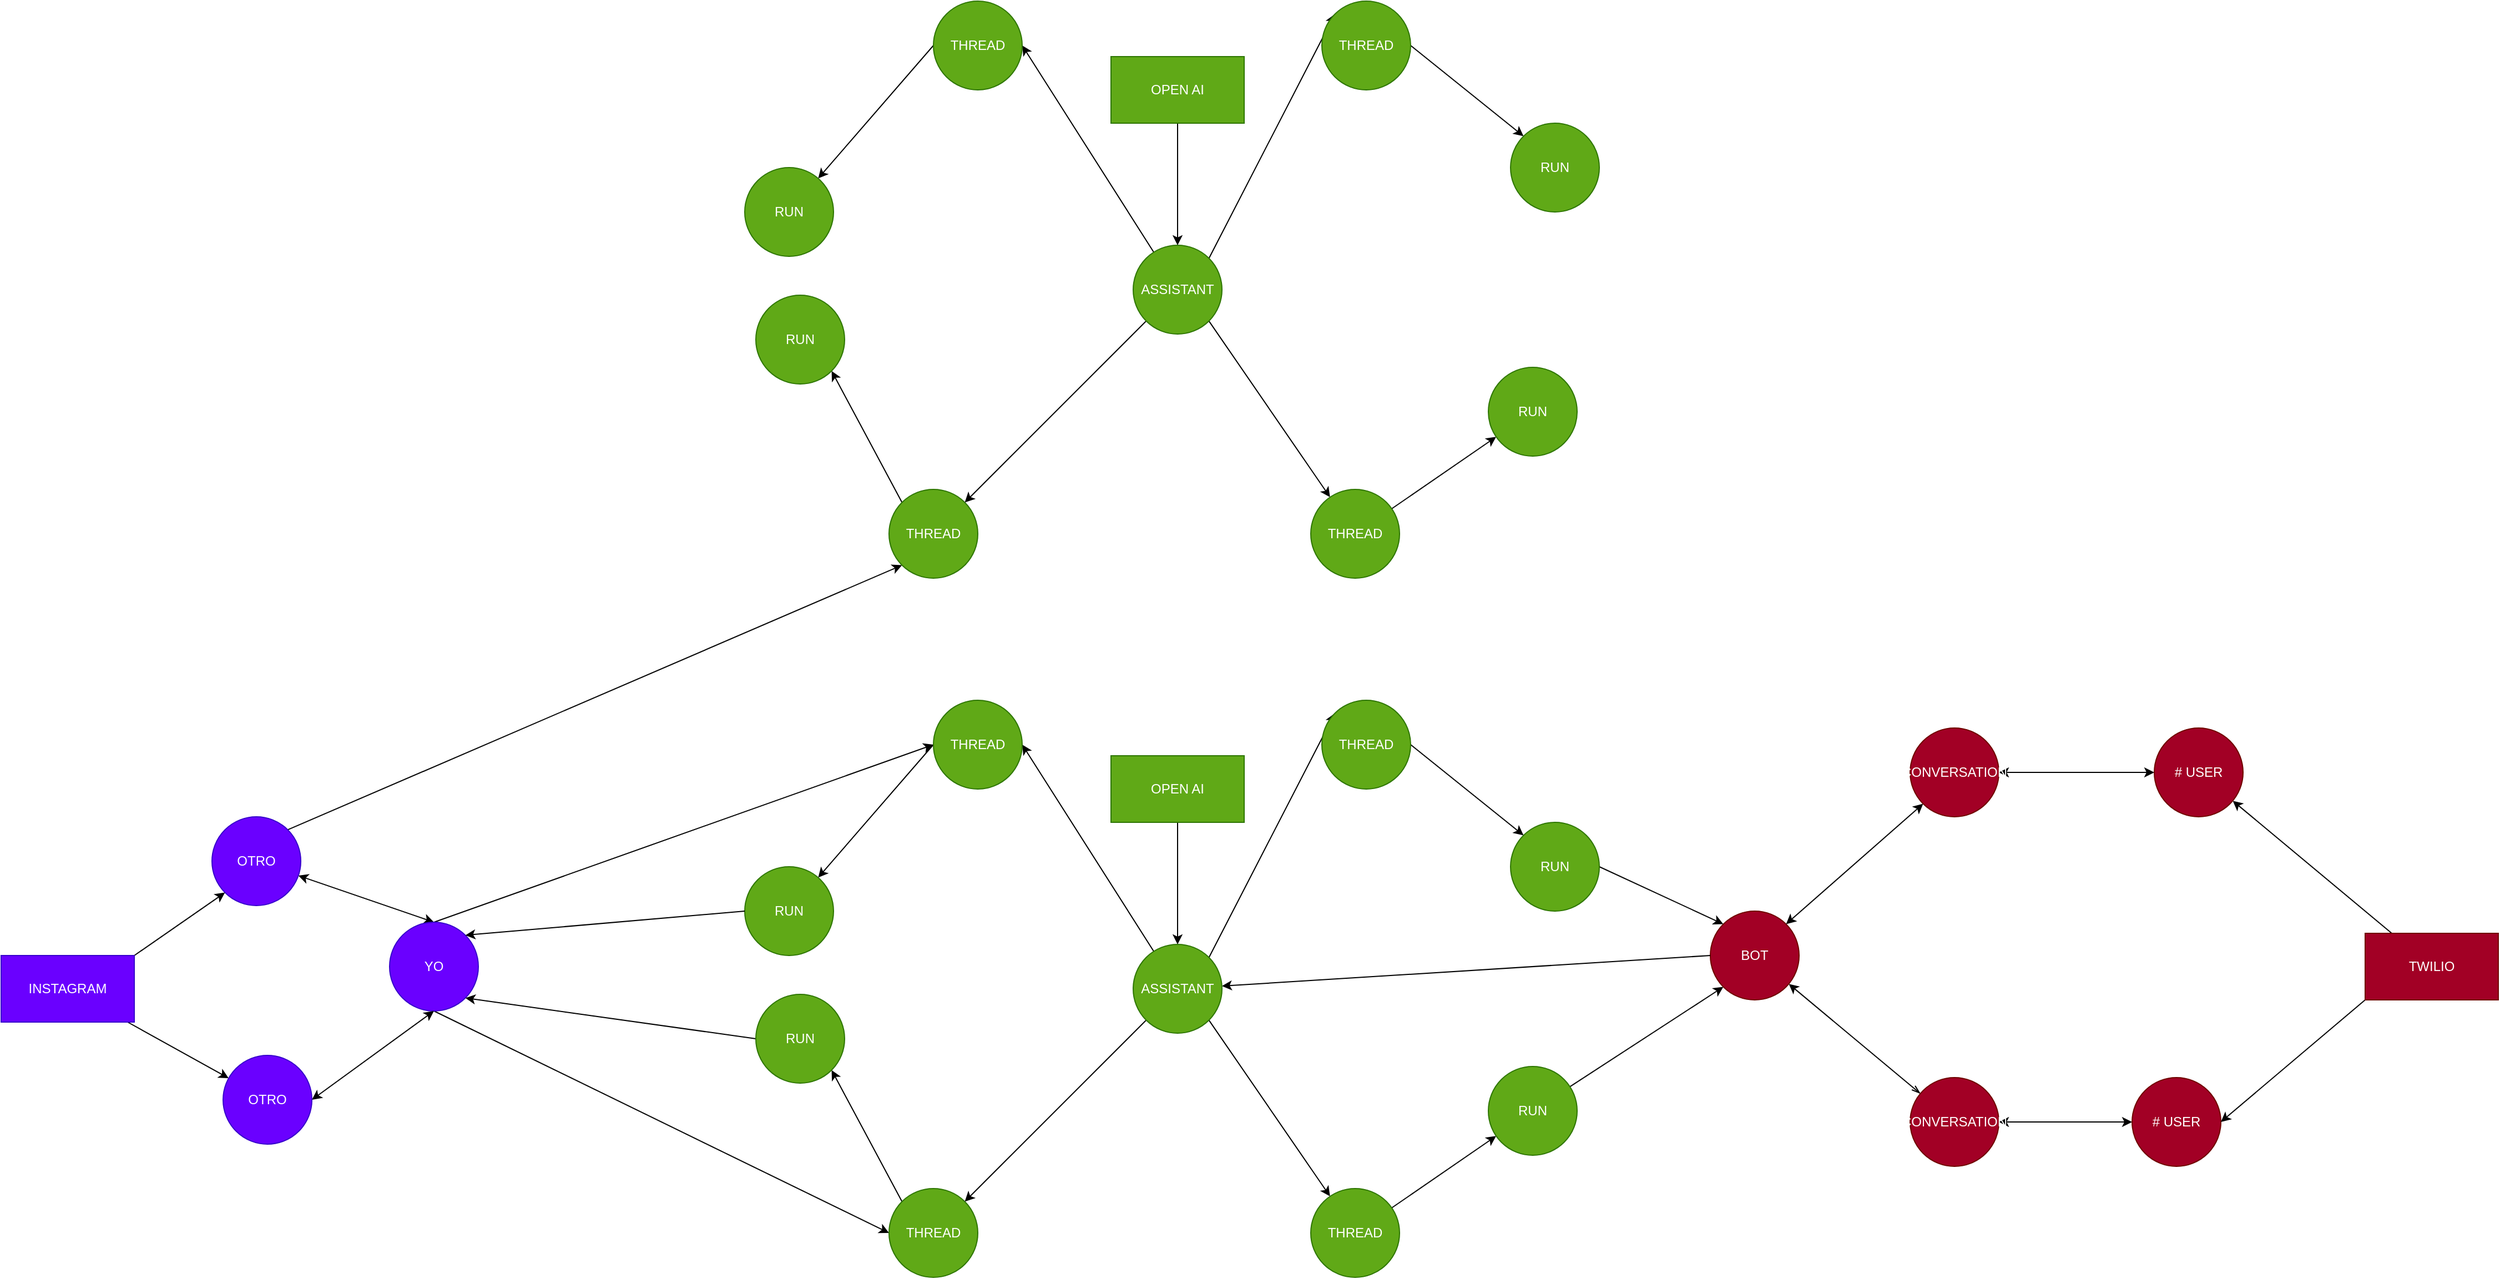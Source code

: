 <mxfile version="24.2.5" type="device">
  <diagram name="Page-1" id="_8NiefMfV4RYGq9iaD1M">
    <mxGraphModel dx="2806" dy="1576" grid="1" gridSize="10" guides="1" tooltips="1" connect="1" arrows="1" fold="1" page="1" pageScale="1" pageWidth="600" pageHeight="500" math="0" shadow="0">
      <root>
        <mxCell id="0" />
        <mxCell id="1" parent="0" />
        <mxCell id="dKxbJTT6dEQ2ZX9ViS5v-9" value="" style="rounded=0;orthogonalLoop=1;jettySize=auto;html=1;startArrow=classic;startFill=1;entryX=0.5;entryY=0;entryDx=0;entryDy=0;" parent="1" source="dKxbJTT6dEQ2ZX9ViS5v-6" target="dKxbJTT6dEQ2ZX9ViS5v-8" edge="1">
          <mxGeometry relative="1" as="geometry" />
        </mxCell>
        <mxCell id="78yGxHHy93aIBRpErm67-20" style="rounded=0;orthogonalLoop=1;jettySize=auto;html=1;exitX=1;exitY=0;exitDx=0;exitDy=0;entryX=0;entryY=1;entryDx=0;entryDy=0;" edge="1" parent="1" source="dKxbJTT6dEQ2ZX9ViS5v-6" target="78yGxHHy93aIBRpErm67-16">
          <mxGeometry relative="1" as="geometry" />
        </mxCell>
        <mxCell id="dKxbJTT6dEQ2ZX9ViS5v-6" value="OTRO" style="ellipse;whiteSpace=wrap;html=1;rounded=0;fillColor=#6a00ff;fontColor=#ffffff;strokeColor=#3700CC;" parent="1" vertex="1">
          <mxGeometry x="-600" y="405" width="80" height="80" as="geometry" />
        </mxCell>
        <mxCell id="dKxbJTT6dEQ2ZX9ViS5v-28" style="edgeStyle=none;rounded=0;orthogonalLoop=1;jettySize=auto;html=1;entryX=0;entryY=0.5;entryDx=0;entryDy=0;strokeColor=default;align=center;verticalAlign=middle;fontFamily=Helvetica;fontSize=11;fontColor=default;labelBackgroundColor=default;endArrow=classic;exitX=0.5;exitY=0;exitDx=0;exitDy=0;" parent="1" source="dKxbJTT6dEQ2ZX9ViS5v-8" target="dKxbJTT6dEQ2ZX9ViS5v-37" edge="1">
          <mxGeometry relative="1" as="geometry" />
        </mxCell>
        <mxCell id="dKxbJTT6dEQ2ZX9ViS5v-60" style="edgeStyle=none;rounded=0;orthogonalLoop=1;jettySize=auto;html=1;exitX=0.5;exitY=1;exitDx=0;exitDy=0;entryX=0;entryY=0.5;entryDx=0;entryDy=0;strokeColor=default;align=center;verticalAlign=middle;fontFamily=Helvetica;fontSize=11;fontColor=default;labelBackgroundColor=default;endArrow=classic;" parent="1" source="dKxbJTT6dEQ2ZX9ViS5v-8" target="dKxbJTT6dEQ2ZX9ViS5v-47" edge="1">
          <mxGeometry relative="1" as="geometry" />
        </mxCell>
        <mxCell id="dKxbJTT6dEQ2ZX9ViS5v-8" value="YO" style="ellipse;whiteSpace=wrap;html=1;rounded=0;fillColor=#6a00ff;fontColor=#ffffff;strokeColor=#3700CC;" parent="1" vertex="1">
          <mxGeometry x="-440" y="500" width="80" height="80" as="geometry" />
        </mxCell>
        <mxCell id="dKxbJTT6dEQ2ZX9ViS5v-13" value="" style="rounded=0;orthogonalLoop=1;jettySize=auto;html=1;exitX=1;exitY=1;exitDx=0;exitDy=0;" parent="1" source="dKxbJTT6dEQ2ZX9ViS5v-36" target="dKxbJTT6dEQ2ZX9ViS5v-12" edge="1">
          <mxGeometry relative="1" as="geometry">
            <mxPoint x="400" y="670" as="sourcePoint" />
          </mxGeometry>
        </mxCell>
        <mxCell id="dKxbJTT6dEQ2ZX9ViS5v-15" value="" style="rounded=0;orthogonalLoop=1;jettySize=auto;html=1;" parent="1" source="dKxbJTT6dEQ2ZX9ViS5v-12" target="dKxbJTT6dEQ2ZX9ViS5v-14" edge="1">
          <mxGeometry relative="1" as="geometry" />
        </mxCell>
        <mxCell id="dKxbJTT6dEQ2ZX9ViS5v-30" value="" style="edgeStyle=none;rounded=0;orthogonalLoop=1;jettySize=auto;html=1;strokeColor=default;align=center;verticalAlign=middle;fontFamily=Helvetica;fontSize=11;fontColor=default;labelBackgroundColor=default;endArrow=classic;exitX=0;exitY=0;exitDx=0;exitDy=0;entryX=1;entryY=1;entryDx=0;entryDy=0;" parent="1" source="dKxbJTT6dEQ2ZX9ViS5v-47" target="dKxbJTT6dEQ2ZX9ViS5v-29" edge="1">
          <mxGeometry relative="1" as="geometry" />
        </mxCell>
        <mxCell id="dKxbJTT6dEQ2ZX9ViS5v-12" value="THREAD" style="ellipse;whiteSpace=wrap;html=1;rounded=0;fillColor=#60a917;fontColor=#ffffff;strokeColor=#2D7600;" parent="1" vertex="1">
          <mxGeometry x="390" y="740" width="80" height="80" as="geometry" />
        </mxCell>
        <mxCell id="dKxbJTT6dEQ2ZX9ViS5v-27" style="edgeStyle=none;rounded=0;orthogonalLoop=1;jettySize=auto;html=1;entryX=0;entryY=1;entryDx=0;entryDy=0;strokeColor=default;align=center;verticalAlign=middle;fontFamily=Helvetica;fontSize=11;fontColor=default;labelBackgroundColor=default;endArrow=classic;" parent="1" source="dKxbJTT6dEQ2ZX9ViS5v-14" target="dKxbJTT6dEQ2ZX9ViS5v-20" edge="1">
          <mxGeometry relative="1" as="geometry" />
        </mxCell>
        <mxCell id="dKxbJTT6dEQ2ZX9ViS5v-14" value="RUN" style="ellipse;whiteSpace=wrap;html=1;rounded=0;fillColor=#60a917;fontColor=#ffffff;strokeColor=#2D7600;" parent="1" vertex="1">
          <mxGeometry x="550" y="630" width="80" height="80" as="geometry" />
        </mxCell>
        <mxCell id="dKxbJTT6dEQ2ZX9ViS5v-19" value="" style="edgeStyle=orthogonalEdgeStyle;rounded=0;orthogonalLoop=1;jettySize=auto;html=1;startArrow=classic;startFill=1;" parent="1" source="dKxbJTT6dEQ2ZX9ViS5v-16" target="dKxbJTT6dEQ2ZX9ViS5v-18" edge="1">
          <mxGeometry relative="1" as="geometry" />
        </mxCell>
        <mxCell id="dKxbJTT6dEQ2ZX9ViS5v-16" value="# USER" style="ellipse;whiteSpace=wrap;html=1;rounded=0;fillColor=#a20025;fontColor=#ffffff;strokeColor=#6F0000;" parent="1" vertex="1">
          <mxGeometry x="1130" y="640" width="80" height="80" as="geometry" />
        </mxCell>
        <mxCell id="dKxbJTT6dEQ2ZX9ViS5v-21" value="" style="rounded=0;orthogonalLoop=1;jettySize=auto;html=1;strokeColor=default;startArrow=openThin;startFill=0;" parent="1" source="dKxbJTT6dEQ2ZX9ViS5v-18" target="dKxbJTT6dEQ2ZX9ViS5v-20" edge="1">
          <mxGeometry relative="1" as="geometry" />
        </mxCell>
        <mxCell id="dKxbJTT6dEQ2ZX9ViS5v-18" value="CONVERSATION" style="ellipse;whiteSpace=wrap;html=1;rounded=0;fillColor=#a20025;fontColor=#ffffff;strokeColor=#6F0000;" parent="1" vertex="1">
          <mxGeometry x="930" y="640" width="80" height="80" as="geometry" />
        </mxCell>
        <mxCell id="dKxbJTT6dEQ2ZX9ViS5v-20" value="BOT" style="ellipse;whiteSpace=wrap;html=1;rounded=0;fillColor=#a20025;fontColor=#ffffff;strokeColor=#6F0000;" parent="1" vertex="1">
          <mxGeometry x="750" y="490" width="80" height="80" as="geometry" />
        </mxCell>
        <mxCell id="dKxbJTT6dEQ2ZX9ViS5v-26" style="edgeStyle=none;rounded=0;orthogonalLoop=1;jettySize=auto;html=1;exitX=0;exitY=0.5;exitDx=0;exitDy=0;strokeColor=default;align=center;verticalAlign=middle;fontFamily=Helvetica;fontSize=11;fontColor=default;labelBackgroundColor=default;endArrow=classic;" parent="1" source="dKxbJTT6dEQ2ZX9ViS5v-20" target="dKxbJTT6dEQ2ZX9ViS5v-36" edge="1">
          <mxGeometry relative="1" as="geometry">
            <mxPoint x="438.48" y="620.64" as="targetPoint" />
          </mxGeometry>
        </mxCell>
        <mxCell id="dKxbJTT6dEQ2ZX9ViS5v-46" style="edgeStyle=none;rounded=0;orthogonalLoop=1;jettySize=auto;html=1;exitX=0;exitY=0.5;exitDx=0;exitDy=0;entryX=1;entryY=1;entryDx=0;entryDy=0;strokeColor=default;align=center;verticalAlign=middle;fontFamily=Helvetica;fontSize=11;fontColor=default;labelBackgroundColor=default;endArrow=classic;" parent="1" source="dKxbJTT6dEQ2ZX9ViS5v-29" target="dKxbJTT6dEQ2ZX9ViS5v-8" edge="1">
          <mxGeometry relative="1" as="geometry" />
        </mxCell>
        <mxCell id="dKxbJTT6dEQ2ZX9ViS5v-29" value="RUN" style="ellipse;whiteSpace=wrap;html=1;rounded=0;fillColor=#60a917;fontColor=#ffffff;strokeColor=#2D7600;" parent="1" vertex="1">
          <mxGeometry x="-110" y="565" width="80" height="80" as="geometry" />
        </mxCell>
        <mxCell id="dKxbJTT6dEQ2ZX9ViS5v-33" value="" style="rounded=0;orthogonalLoop=1;jettySize=auto;html=1;" parent="1" source="dKxbJTT6dEQ2ZX9ViS5v-34" target="dKxbJTT6dEQ2ZX9ViS5v-36" edge="1">
          <mxGeometry relative="1" as="geometry" />
        </mxCell>
        <mxCell id="dKxbJTT6dEQ2ZX9ViS5v-34" value="OPEN AI" style="rounded=0;whiteSpace=wrap;html=1;fillColor=#60a917;fontColor=#ffffff;strokeColor=#2D7600;" parent="1" vertex="1">
          <mxGeometry x="210" y="350" width="120" height="60" as="geometry" />
        </mxCell>
        <mxCell id="dKxbJTT6dEQ2ZX9ViS5v-35" value="" style="rounded=0;orthogonalLoop=1;jettySize=auto;html=1;entryX=1;entryY=0.5;entryDx=0;entryDy=0;" parent="1" source="dKxbJTT6dEQ2ZX9ViS5v-36" target="dKxbJTT6dEQ2ZX9ViS5v-37" edge="1">
          <mxGeometry relative="1" as="geometry" />
        </mxCell>
        <mxCell id="dKxbJTT6dEQ2ZX9ViS5v-48" style="edgeStyle=none;rounded=0;orthogonalLoop=1;jettySize=auto;html=1;exitX=0;exitY=1;exitDx=0;exitDy=0;entryX=1;entryY=0;entryDx=0;entryDy=0;strokeColor=default;align=center;verticalAlign=middle;fontFamily=Helvetica;fontSize=11;fontColor=default;labelBackgroundColor=default;endArrow=classic;" parent="1" source="dKxbJTT6dEQ2ZX9ViS5v-36" target="dKxbJTT6dEQ2ZX9ViS5v-47" edge="1">
          <mxGeometry relative="1" as="geometry" />
        </mxCell>
        <mxCell id="dKxbJTT6dEQ2ZX9ViS5v-56" style="edgeStyle=none;rounded=0;orthogonalLoop=1;jettySize=auto;html=1;exitX=1;exitY=0;exitDx=0;exitDy=0;entryX=0;entryY=0;entryDx=0;entryDy=0;strokeColor=default;align=center;verticalAlign=middle;fontFamily=Helvetica;fontSize=11;fontColor=default;labelBackgroundColor=default;endArrow=classic;" parent="1" source="dKxbJTT6dEQ2ZX9ViS5v-36" target="dKxbJTT6dEQ2ZX9ViS5v-55" edge="1">
          <mxGeometry relative="1" as="geometry" />
        </mxCell>
        <mxCell id="dKxbJTT6dEQ2ZX9ViS5v-36" value="ASSISTANT" style="ellipse;whiteSpace=wrap;html=1;rounded=0;fillColor=#60a917;fontColor=#ffffff;strokeColor=#2D7600;" parent="1" vertex="1">
          <mxGeometry x="230" y="520" width="80" height="80" as="geometry" />
        </mxCell>
        <mxCell id="dKxbJTT6dEQ2ZX9ViS5v-43" style="edgeStyle=none;rounded=0;orthogonalLoop=1;jettySize=auto;html=1;exitX=0;exitY=0.5;exitDx=0;exitDy=0;strokeColor=default;align=center;verticalAlign=middle;fontFamily=Helvetica;fontSize=11;fontColor=default;labelBackgroundColor=default;endArrow=classic;" parent="1" source="dKxbJTT6dEQ2ZX9ViS5v-37" target="dKxbJTT6dEQ2ZX9ViS5v-44" edge="1">
          <mxGeometry relative="1" as="geometry" />
        </mxCell>
        <mxCell id="dKxbJTT6dEQ2ZX9ViS5v-37" value="THREAD" style="ellipse;whiteSpace=wrap;html=1;rounded=0;fillColor=#60a917;fontColor=#ffffff;strokeColor=#2D7600;" parent="1" vertex="1">
          <mxGeometry x="50" y="300" width="80" height="80" as="geometry" />
        </mxCell>
        <mxCell id="dKxbJTT6dEQ2ZX9ViS5v-39" value="" style="rounded=0;orthogonalLoop=1;jettySize=auto;html=1;" parent="1" source="dKxbJTT6dEQ2ZX9ViS5v-40" target="dKxbJTT6dEQ2ZX9ViS5v-41" edge="1">
          <mxGeometry relative="1" as="geometry" />
        </mxCell>
        <mxCell id="dKxbJTT6dEQ2ZX9ViS5v-61" style="edgeStyle=none;rounded=0;orthogonalLoop=1;jettySize=auto;html=1;exitX=1;exitY=0;exitDx=0;exitDy=0;entryX=0;entryY=1;entryDx=0;entryDy=0;strokeColor=default;align=center;verticalAlign=middle;fontFamily=Helvetica;fontSize=11;fontColor=default;labelBackgroundColor=default;endArrow=classic;" parent="1" source="dKxbJTT6dEQ2ZX9ViS5v-40" target="dKxbJTT6dEQ2ZX9ViS5v-6" edge="1">
          <mxGeometry relative="1" as="geometry" />
        </mxCell>
        <mxCell id="dKxbJTT6dEQ2ZX9ViS5v-40" value="INSTAGRAM" style="rounded=0;whiteSpace=wrap;html=1;fillColor=#6a00ff;fontColor=#ffffff;strokeColor=#3700CC;" parent="1" vertex="1">
          <mxGeometry x="-790" y="530" width="120" height="60" as="geometry" />
        </mxCell>
        <mxCell id="dKxbJTT6dEQ2ZX9ViS5v-42" style="edgeStyle=none;rounded=0;orthogonalLoop=1;jettySize=auto;html=1;exitX=1;exitY=0.5;exitDx=0;exitDy=0;strokeColor=default;align=center;verticalAlign=middle;fontFamily=Helvetica;fontSize=11;fontColor=default;labelBackgroundColor=default;endArrow=classic;startArrow=classic;startFill=1;entryX=0.5;entryY=1;entryDx=0;entryDy=0;" parent="1" source="dKxbJTT6dEQ2ZX9ViS5v-41" target="dKxbJTT6dEQ2ZX9ViS5v-8" edge="1">
          <mxGeometry relative="1" as="geometry" />
        </mxCell>
        <mxCell id="dKxbJTT6dEQ2ZX9ViS5v-41" value="OTRO" style="ellipse;whiteSpace=wrap;html=1;rounded=0;fillColor=#6a00ff;fontColor=#ffffff;strokeColor=#3700CC;" parent="1" vertex="1">
          <mxGeometry x="-590" y="620" width="80" height="80" as="geometry" />
        </mxCell>
        <mxCell id="dKxbJTT6dEQ2ZX9ViS5v-44" value="RUN" style="ellipse;whiteSpace=wrap;html=1;rounded=0;fillColor=#60a917;fontColor=#ffffff;strokeColor=#2D7600;" parent="1" vertex="1">
          <mxGeometry x="-120" y="450" width="80" height="80" as="geometry" />
        </mxCell>
        <mxCell id="dKxbJTT6dEQ2ZX9ViS5v-45" style="edgeStyle=none;rounded=0;orthogonalLoop=1;jettySize=auto;html=1;exitX=0;exitY=0.5;exitDx=0;exitDy=0;entryX=1;entryY=0;entryDx=0;entryDy=0;strokeColor=default;align=center;verticalAlign=middle;fontFamily=Helvetica;fontSize=11;fontColor=default;labelBackgroundColor=default;endArrow=classic;" parent="1" source="dKxbJTT6dEQ2ZX9ViS5v-44" target="dKxbJTT6dEQ2ZX9ViS5v-8" edge="1">
          <mxGeometry relative="1" as="geometry" />
        </mxCell>
        <mxCell id="dKxbJTT6dEQ2ZX9ViS5v-47" value="THREAD" style="ellipse;whiteSpace=wrap;html=1;rounded=0;fillColor=#60a917;fontColor=#ffffff;strokeColor=#2D7600;" parent="1" vertex="1">
          <mxGeometry x="10" y="740" width="80" height="80" as="geometry" />
        </mxCell>
        <mxCell id="dKxbJTT6dEQ2ZX9ViS5v-49" value="" style="rounded=0;orthogonalLoop=1;jettySize=auto;html=1;" parent="1" source="dKxbJTT6dEQ2ZX9ViS5v-50" target="dKxbJTT6dEQ2ZX9ViS5v-52" edge="1">
          <mxGeometry relative="1" as="geometry" />
        </mxCell>
        <mxCell id="dKxbJTT6dEQ2ZX9ViS5v-62" style="edgeStyle=none;rounded=0;orthogonalLoop=1;jettySize=auto;html=1;exitX=0;exitY=1;exitDx=0;exitDy=0;entryX=1;entryY=0.5;entryDx=0;entryDy=0;strokeColor=default;align=center;verticalAlign=middle;fontFamily=Helvetica;fontSize=11;fontColor=default;labelBackgroundColor=default;endArrow=classic;" parent="1" source="dKxbJTT6dEQ2ZX9ViS5v-50" target="dKxbJTT6dEQ2ZX9ViS5v-16" edge="1">
          <mxGeometry relative="1" as="geometry" />
        </mxCell>
        <mxCell id="dKxbJTT6dEQ2ZX9ViS5v-50" value="TWILIO" style="rounded=0;whiteSpace=wrap;html=1;fillColor=#a20025;fontColor=#ffffff;strokeColor=#6F0000;" parent="1" vertex="1">
          <mxGeometry x="1340" y="510" width="120" height="60" as="geometry" />
        </mxCell>
        <mxCell id="dKxbJTT6dEQ2ZX9ViS5v-51" value="" style="edgeStyle=orthogonalEdgeStyle;rounded=0;orthogonalLoop=1;jettySize=auto;html=1;startArrow=classic;startFill=1;" parent="1" source="dKxbJTT6dEQ2ZX9ViS5v-52" target="dKxbJTT6dEQ2ZX9ViS5v-53" edge="1">
          <mxGeometry relative="1" as="geometry" />
        </mxCell>
        <mxCell id="dKxbJTT6dEQ2ZX9ViS5v-52" value="# USER" style="ellipse;whiteSpace=wrap;html=1;rounded=0;fillColor=#a20025;fontColor=#ffffff;strokeColor=#6F0000;" parent="1" vertex="1">
          <mxGeometry x="1150" y="325" width="80" height="80" as="geometry" />
        </mxCell>
        <mxCell id="dKxbJTT6dEQ2ZX9ViS5v-54" style="edgeStyle=none;rounded=0;orthogonalLoop=1;jettySize=auto;html=1;exitX=0;exitY=1;exitDx=0;exitDy=0;entryX=1;entryY=0;entryDx=0;entryDy=0;strokeColor=default;align=center;verticalAlign=middle;fontFamily=Helvetica;fontSize=11;fontColor=default;labelBackgroundColor=default;endArrow=classic;startArrow=classic;startFill=1;" parent="1" source="dKxbJTT6dEQ2ZX9ViS5v-53" target="dKxbJTT6dEQ2ZX9ViS5v-20" edge="1">
          <mxGeometry relative="1" as="geometry" />
        </mxCell>
        <mxCell id="dKxbJTT6dEQ2ZX9ViS5v-53" value="CONVERSATION" style="ellipse;whiteSpace=wrap;html=1;rounded=0;fillColor=#a20025;fontColor=#ffffff;strokeColor=#6F0000;" parent="1" vertex="1">
          <mxGeometry x="930" y="325" width="80" height="80" as="geometry" />
        </mxCell>
        <mxCell id="dKxbJTT6dEQ2ZX9ViS5v-58" style="edgeStyle=none;rounded=0;orthogonalLoop=1;jettySize=auto;html=1;exitX=1;exitY=0.5;exitDx=0;exitDy=0;entryX=0;entryY=0;entryDx=0;entryDy=0;strokeColor=default;align=center;verticalAlign=middle;fontFamily=Helvetica;fontSize=11;fontColor=default;labelBackgroundColor=default;endArrow=classic;" parent="1" source="dKxbJTT6dEQ2ZX9ViS5v-55" target="dKxbJTT6dEQ2ZX9ViS5v-57" edge="1">
          <mxGeometry relative="1" as="geometry" />
        </mxCell>
        <mxCell id="dKxbJTT6dEQ2ZX9ViS5v-55" value="THREAD" style="ellipse;whiteSpace=wrap;html=1;rounded=0;fillColor=#60a917;fontColor=#ffffff;strokeColor=#2D7600;" parent="1" vertex="1">
          <mxGeometry x="400" y="300" width="80" height="80" as="geometry" />
        </mxCell>
        <mxCell id="dKxbJTT6dEQ2ZX9ViS5v-59" style="edgeStyle=none;rounded=0;orthogonalLoop=1;jettySize=auto;html=1;exitX=1;exitY=0.5;exitDx=0;exitDy=0;entryX=0;entryY=0;entryDx=0;entryDy=0;strokeColor=default;align=center;verticalAlign=middle;fontFamily=Helvetica;fontSize=11;fontColor=default;labelBackgroundColor=default;endArrow=classic;" parent="1" source="dKxbJTT6dEQ2ZX9ViS5v-57" target="dKxbJTT6dEQ2ZX9ViS5v-20" edge="1">
          <mxGeometry relative="1" as="geometry" />
        </mxCell>
        <mxCell id="dKxbJTT6dEQ2ZX9ViS5v-57" value="RUN" style="ellipse;whiteSpace=wrap;html=1;rounded=0;fillColor=#60a917;fontColor=#ffffff;strokeColor=#2D7600;" parent="1" vertex="1">
          <mxGeometry x="570" y="410" width="80" height="80" as="geometry" />
        </mxCell>
        <mxCell id="78yGxHHy93aIBRpErm67-1" value="" style="rounded=0;orthogonalLoop=1;jettySize=auto;html=1;exitX=1;exitY=1;exitDx=0;exitDy=0;" edge="1" parent="1" source="78yGxHHy93aIBRpErm67-12" target="78yGxHHy93aIBRpErm67-4">
          <mxGeometry relative="1" as="geometry">
            <mxPoint x="400" y="40" as="sourcePoint" />
          </mxGeometry>
        </mxCell>
        <mxCell id="78yGxHHy93aIBRpErm67-2" value="" style="rounded=0;orthogonalLoop=1;jettySize=auto;html=1;" edge="1" parent="1" source="78yGxHHy93aIBRpErm67-4" target="78yGxHHy93aIBRpErm67-5">
          <mxGeometry relative="1" as="geometry" />
        </mxCell>
        <mxCell id="78yGxHHy93aIBRpErm67-3" value="" style="edgeStyle=none;rounded=0;orthogonalLoop=1;jettySize=auto;html=1;strokeColor=default;align=center;verticalAlign=middle;fontFamily=Helvetica;fontSize=11;fontColor=default;labelBackgroundColor=default;endArrow=classic;exitX=0;exitY=0;exitDx=0;exitDy=0;entryX=1;entryY=1;entryDx=0;entryDy=0;" edge="1" parent="1" source="78yGxHHy93aIBRpErm67-16" target="78yGxHHy93aIBRpErm67-6">
          <mxGeometry relative="1" as="geometry" />
        </mxCell>
        <mxCell id="78yGxHHy93aIBRpErm67-4" value="THREAD" style="ellipse;whiteSpace=wrap;html=1;rounded=0;fillColor=#60a917;fontColor=#ffffff;strokeColor=#2D7600;" vertex="1" parent="1">
          <mxGeometry x="390" y="110" width="80" height="80" as="geometry" />
        </mxCell>
        <mxCell id="78yGxHHy93aIBRpErm67-5" value="RUN" style="ellipse;whiteSpace=wrap;html=1;rounded=0;fillColor=#60a917;fontColor=#ffffff;strokeColor=#2D7600;" vertex="1" parent="1">
          <mxGeometry x="550" width="80" height="80" as="geometry" />
        </mxCell>
        <mxCell id="78yGxHHy93aIBRpErm67-6" value="RUN" style="ellipse;whiteSpace=wrap;html=1;rounded=0;fillColor=#60a917;fontColor=#ffffff;strokeColor=#2D7600;" vertex="1" parent="1">
          <mxGeometry x="-110" y="-65" width="80" height="80" as="geometry" />
        </mxCell>
        <mxCell id="78yGxHHy93aIBRpErm67-7" value="" style="rounded=0;orthogonalLoop=1;jettySize=auto;html=1;" edge="1" parent="1" source="78yGxHHy93aIBRpErm67-8" target="78yGxHHy93aIBRpErm67-12">
          <mxGeometry relative="1" as="geometry" />
        </mxCell>
        <mxCell id="78yGxHHy93aIBRpErm67-8" value="OPEN AI" style="rounded=0;whiteSpace=wrap;html=1;fillColor=#60a917;fontColor=#ffffff;strokeColor=#2D7600;" vertex="1" parent="1">
          <mxGeometry x="210" y="-280" width="120" height="60" as="geometry" />
        </mxCell>
        <mxCell id="78yGxHHy93aIBRpErm67-9" value="" style="rounded=0;orthogonalLoop=1;jettySize=auto;html=1;entryX=1;entryY=0.5;entryDx=0;entryDy=0;" edge="1" parent="1" source="78yGxHHy93aIBRpErm67-12" target="78yGxHHy93aIBRpErm67-14">
          <mxGeometry relative="1" as="geometry" />
        </mxCell>
        <mxCell id="78yGxHHy93aIBRpErm67-10" style="edgeStyle=none;rounded=0;orthogonalLoop=1;jettySize=auto;html=1;exitX=0;exitY=1;exitDx=0;exitDy=0;entryX=1;entryY=0;entryDx=0;entryDy=0;strokeColor=default;align=center;verticalAlign=middle;fontFamily=Helvetica;fontSize=11;fontColor=default;labelBackgroundColor=default;endArrow=classic;" edge="1" parent="1" source="78yGxHHy93aIBRpErm67-12" target="78yGxHHy93aIBRpErm67-16">
          <mxGeometry relative="1" as="geometry" />
        </mxCell>
        <mxCell id="78yGxHHy93aIBRpErm67-11" style="edgeStyle=none;rounded=0;orthogonalLoop=1;jettySize=auto;html=1;exitX=1;exitY=0;exitDx=0;exitDy=0;entryX=0;entryY=0;entryDx=0;entryDy=0;strokeColor=default;align=center;verticalAlign=middle;fontFamily=Helvetica;fontSize=11;fontColor=default;labelBackgroundColor=default;endArrow=classic;" edge="1" parent="1" source="78yGxHHy93aIBRpErm67-12" target="78yGxHHy93aIBRpErm67-18">
          <mxGeometry relative="1" as="geometry" />
        </mxCell>
        <mxCell id="78yGxHHy93aIBRpErm67-12" value="ASSISTANT" style="ellipse;whiteSpace=wrap;html=1;rounded=0;fillColor=#60a917;fontColor=#ffffff;strokeColor=#2D7600;" vertex="1" parent="1">
          <mxGeometry x="230" y="-110" width="80" height="80" as="geometry" />
        </mxCell>
        <mxCell id="78yGxHHy93aIBRpErm67-13" style="edgeStyle=none;rounded=0;orthogonalLoop=1;jettySize=auto;html=1;exitX=0;exitY=0.5;exitDx=0;exitDy=0;strokeColor=default;align=center;verticalAlign=middle;fontFamily=Helvetica;fontSize=11;fontColor=default;labelBackgroundColor=default;endArrow=classic;" edge="1" parent="1" source="78yGxHHy93aIBRpErm67-14" target="78yGxHHy93aIBRpErm67-15">
          <mxGeometry relative="1" as="geometry" />
        </mxCell>
        <mxCell id="78yGxHHy93aIBRpErm67-14" value="THREAD" style="ellipse;whiteSpace=wrap;html=1;rounded=0;fillColor=#60a917;fontColor=#ffffff;strokeColor=#2D7600;" vertex="1" parent="1">
          <mxGeometry x="50" y="-330" width="80" height="80" as="geometry" />
        </mxCell>
        <mxCell id="78yGxHHy93aIBRpErm67-15" value="RUN" style="ellipse;whiteSpace=wrap;html=1;rounded=0;fillColor=#60a917;fontColor=#ffffff;strokeColor=#2D7600;" vertex="1" parent="1">
          <mxGeometry x="-120" y="-180" width="80" height="80" as="geometry" />
        </mxCell>
        <mxCell id="78yGxHHy93aIBRpErm67-16" value="THREAD" style="ellipse;whiteSpace=wrap;html=1;rounded=0;fillColor=#60a917;fontColor=#ffffff;strokeColor=#2D7600;" vertex="1" parent="1">
          <mxGeometry x="10" y="110" width="80" height="80" as="geometry" />
        </mxCell>
        <mxCell id="78yGxHHy93aIBRpErm67-17" style="edgeStyle=none;rounded=0;orthogonalLoop=1;jettySize=auto;html=1;exitX=1;exitY=0.5;exitDx=0;exitDy=0;entryX=0;entryY=0;entryDx=0;entryDy=0;strokeColor=default;align=center;verticalAlign=middle;fontFamily=Helvetica;fontSize=11;fontColor=default;labelBackgroundColor=default;endArrow=classic;" edge="1" parent="1" source="78yGxHHy93aIBRpErm67-18" target="78yGxHHy93aIBRpErm67-19">
          <mxGeometry relative="1" as="geometry" />
        </mxCell>
        <mxCell id="78yGxHHy93aIBRpErm67-18" value="THREAD" style="ellipse;whiteSpace=wrap;html=1;rounded=0;fillColor=#60a917;fontColor=#ffffff;strokeColor=#2D7600;" vertex="1" parent="1">
          <mxGeometry x="400" y="-330" width="80" height="80" as="geometry" />
        </mxCell>
        <mxCell id="78yGxHHy93aIBRpErm67-19" value="RUN" style="ellipse;whiteSpace=wrap;html=1;rounded=0;fillColor=#60a917;fontColor=#ffffff;strokeColor=#2D7600;" vertex="1" parent="1">
          <mxGeometry x="570" y="-220" width="80" height="80" as="geometry" />
        </mxCell>
      </root>
    </mxGraphModel>
  </diagram>
</mxfile>
